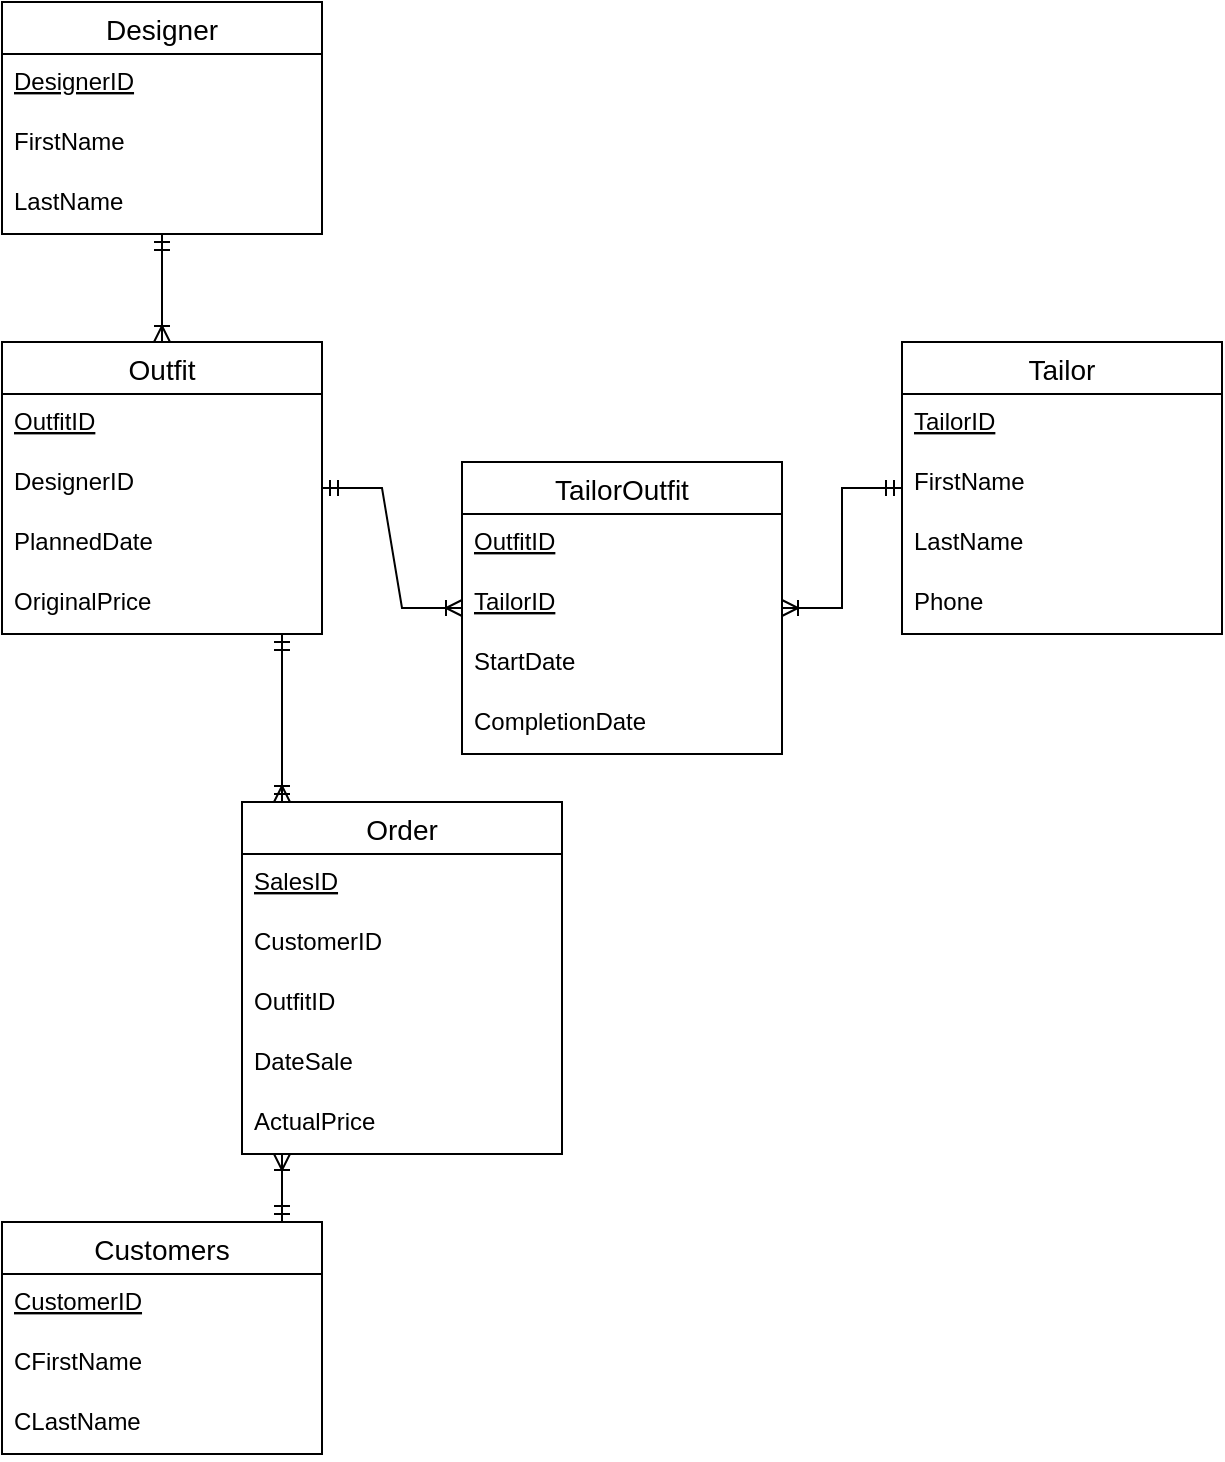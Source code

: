<mxfile version="20.8.11" type="github">
  <diagram name="Page-1" id="ZV8XfgXR985_2kBdeVNS">
    <mxGraphModel dx="691" dy="714" grid="1" gridSize="10" guides="1" tooltips="1" connect="1" arrows="1" fold="1" page="1" pageScale="1" pageWidth="850" pageHeight="1100" math="0" shadow="0">
      <root>
        <mxCell id="0" />
        <mxCell id="1" parent="0" />
        <mxCell id="mrTz1OXDsxjFaAsZ-sCj-1" value="Designer" style="swimlane;fontStyle=0;childLayout=stackLayout;horizontal=1;startSize=26;horizontalStack=0;resizeParent=1;resizeParentMax=0;resizeLast=0;collapsible=1;marginBottom=0;align=center;fontSize=14;" parent="1" vertex="1">
          <mxGeometry x="220" y="70" width="160" height="116" as="geometry" />
        </mxCell>
        <mxCell id="mrTz1OXDsxjFaAsZ-sCj-2" value="DesignerID" style="text;strokeColor=none;fillColor=none;spacingLeft=4;spacingRight=4;overflow=hidden;rotatable=0;points=[[0,0.5],[1,0.5]];portConstraint=eastwest;fontSize=12;fontStyle=4" parent="mrTz1OXDsxjFaAsZ-sCj-1" vertex="1">
          <mxGeometry y="26" width="160" height="30" as="geometry" />
        </mxCell>
        <mxCell id="mrTz1OXDsxjFaAsZ-sCj-3" value="FirstName" style="text;strokeColor=none;fillColor=none;spacingLeft=4;spacingRight=4;overflow=hidden;rotatable=0;points=[[0,0.5],[1,0.5]];portConstraint=eastwest;fontSize=12;" parent="mrTz1OXDsxjFaAsZ-sCj-1" vertex="1">
          <mxGeometry y="56" width="160" height="30" as="geometry" />
        </mxCell>
        <mxCell id="mrTz1OXDsxjFaAsZ-sCj-4" value="LastName" style="text;strokeColor=none;fillColor=none;spacingLeft=4;spacingRight=4;overflow=hidden;rotatable=0;points=[[0,0.5],[1,0.5]];portConstraint=eastwest;fontSize=12;" parent="mrTz1OXDsxjFaAsZ-sCj-1" vertex="1">
          <mxGeometry y="86" width="160" height="30" as="geometry" />
        </mxCell>
        <mxCell id="mrTz1OXDsxjFaAsZ-sCj-5" value="Outfit" style="swimlane;fontStyle=0;childLayout=stackLayout;horizontal=1;startSize=26;horizontalStack=0;resizeParent=1;resizeParentMax=0;resizeLast=0;collapsible=1;marginBottom=0;align=center;fontSize=14;" parent="1" vertex="1">
          <mxGeometry x="220" y="240" width="160" height="146" as="geometry" />
        </mxCell>
        <mxCell id="mrTz1OXDsxjFaAsZ-sCj-6" value="OutfitID" style="text;strokeColor=none;fillColor=none;spacingLeft=4;spacingRight=4;overflow=hidden;rotatable=0;points=[[0,0.5],[1,0.5]];portConstraint=eastwest;fontSize=12;fontStyle=4" parent="mrTz1OXDsxjFaAsZ-sCj-5" vertex="1">
          <mxGeometry y="26" width="160" height="30" as="geometry" />
        </mxCell>
        <mxCell id="ZOxl1xAAN-Gwa8qNeoGi-2" value="DesignerID" style="text;strokeColor=none;fillColor=none;spacingLeft=4;spacingRight=4;overflow=hidden;rotatable=0;points=[[0,0.5],[1,0.5]];portConstraint=eastwest;fontSize=12;fontStyle=0" vertex="1" parent="mrTz1OXDsxjFaAsZ-sCj-5">
          <mxGeometry y="56" width="160" height="30" as="geometry" />
        </mxCell>
        <mxCell id="mrTz1OXDsxjFaAsZ-sCj-7" value="PlannedDate" style="text;strokeColor=none;fillColor=none;spacingLeft=4;spacingRight=4;overflow=hidden;rotatable=0;points=[[0,0.5],[1,0.5]];portConstraint=eastwest;fontSize=12;" parent="mrTz1OXDsxjFaAsZ-sCj-5" vertex="1">
          <mxGeometry y="86" width="160" height="30" as="geometry" />
        </mxCell>
        <mxCell id="mrTz1OXDsxjFaAsZ-sCj-8" value="OriginalPrice" style="text;strokeColor=none;fillColor=none;spacingLeft=4;spacingRight=4;overflow=hidden;rotatable=0;points=[[0,0.5],[1,0.5]];portConstraint=eastwest;fontSize=12;" parent="mrTz1OXDsxjFaAsZ-sCj-5" vertex="1">
          <mxGeometry y="116" width="160" height="30" as="geometry" />
        </mxCell>
        <mxCell id="mrTz1OXDsxjFaAsZ-sCj-11" value="" style="edgeStyle=elbowEdgeStyle;fontSize=12;html=1;endArrow=ERoneToMany;startArrow=ERmandOne;rounded=0;" parent="1" source="mrTz1OXDsxjFaAsZ-sCj-1" target="mrTz1OXDsxjFaAsZ-sCj-5" edge="1">
          <mxGeometry width="100" height="100" relative="1" as="geometry">
            <mxPoint x="250" y="260" as="sourcePoint" />
            <mxPoint x="350" y="160" as="targetPoint" />
          </mxGeometry>
        </mxCell>
        <mxCell id="mrTz1OXDsxjFaAsZ-sCj-12" value="Customers" style="swimlane;fontStyle=0;childLayout=stackLayout;horizontal=1;startSize=26;horizontalStack=0;resizeParent=1;resizeParentMax=0;resizeLast=0;collapsible=1;marginBottom=0;align=center;fontSize=14;" parent="1" vertex="1">
          <mxGeometry x="220" y="680" width="160" height="116" as="geometry" />
        </mxCell>
        <mxCell id="mrTz1OXDsxjFaAsZ-sCj-13" value="CustomerID" style="text;strokeColor=none;fillColor=none;spacingLeft=4;spacingRight=4;overflow=hidden;rotatable=0;points=[[0,0.5],[1,0.5]];portConstraint=eastwest;fontSize=12;fontStyle=4" parent="mrTz1OXDsxjFaAsZ-sCj-12" vertex="1">
          <mxGeometry y="26" width="160" height="30" as="geometry" />
        </mxCell>
        <mxCell id="mrTz1OXDsxjFaAsZ-sCj-14" value="CFirstName" style="text;strokeColor=none;fillColor=none;spacingLeft=4;spacingRight=4;overflow=hidden;rotatable=0;points=[[0,0.5],[1,0.5]];portConstraint=eastwest;fontSize=12;" parent="mrTz1OXDsxjFaAsZ-sCj-12" vertex="1">
          <mxGeometry y="56" width="160" height="30" as="geometry" />
        </mxCell>
        <mxCell id="mrTz1OXDsxjFaAsZ-sCj-15" value="CLastName" style="text;strokeColor=none;fillColor=none;spacingLeft=4;spacingRight=4;overflow=hidden;rotatable=0;points=[[0,0.5],[1,0.5]];portConstraint=eastwest;fontSize=12;" parent="mrTz1OXDsxjFaAsZ-sCj-12" vertex="1">
          <mxGeometry y="86" width="160" height="30" as="geometry" />
        </mxCell>
        <mxCell id="mrTz1OXDsxjFaAsZ-sCj-16" value="Tailor" style="swimlane;fontStyle=0;childLayout=stackLayout;horizontal=1;startSize=26;horizontalStack=0;resizeParent=1;resizeParentMax=0;resizeLast=0;collapsible=1;marginBottom=0;align=center;fontSize=14;" parent="1" vertex="1">
          <mxGeometry x="670" y="240" width="160" height="146" as="geometry" />
        </mxCell>
        <mxCell id="mrTz1OXDsxjFaAsZ-sCj-17" value="TailorID" style="text;strokeColor=none;fillColor=none;spacingLeft=4;spacingRight=4;overflow=hidden;rotatable=0;points=[[0,0.5],[1,0.5]];portConstraint=eastwest;fontSize=12;fontStyle=4" parent="mrTz1OXDsxjFaAsZ-sCj-16" vertex="1">
          <mxGeometry y="26" width="160" height="30" as="geometry" />
        </mxCell>
        <mxCell id="mrTz1OXDsxjFaAsZ-sCj-18" value="FirstName" style="text;strokeColor=none;fillColor=none;spacingLeft=4;spacingRight=4;overflow=hidden;rotatable=0;points=[[0,0.5],[1,0.5]];portConstraint=eastwest;fontSize=12;" parent="mrTz1OXDsxjFaAsZ-sCj-16" vertex="1">
          <mxGeometry y="56" width="160" height="30" as="geometry" />
        </mxCell>
        <mxCell id="mrTz1OXDsxjFaAsZ-sCj-19" value="LastName" style="text;strokeColor=none;fillColor=none;spacingLeft=4;spacingRight=4;overflow=hidden;rotatable=0;points=[[0,0.5],[1,0.5]];portConstraint=eastwest;fontSize=12;" parent="mrTz1OXDsxjFaAsZ-sCj-16" vertex="1">
          <mxGeometry y="86" width="160" height="30" as="geometry" />
        </mxCell>
        <mxCell id="mrTz1OXDsxjFaAsZ-sCj-20" value="Phone" style="text;strokeColor=none;fillColor=none;spacingLeft=4;spacingRight=4;overflow=hidden;rotatable=0;points=[[0,0.5],[1,0.5]];portConstraint=eastwest;fontSize=12;" parent="mrTz1OXDsxjFaAsZ-sCj-16" vertex="1">
          <mxGeometry y="116" width="160" height="30" as="geometry" />
        </mxCell>
        <mxCell id="mrTz1OXDsxjFaAsZ-sCj-21" value="TailorOutfit" style="swimlane;fontStyle=0;childLayout=stackLayout;horizontal=1;startSize=26;horizontalStack=0;resizeParent=1;resizeParentMax=0;resizeLast=0;collapsible=1;marginBottom=0;align=center;fontSize=14;" parent="1" vertex="1">
          <mxGeometry x="450" y="300" width="160" height="146" as="geometry" />
        </mxCell>
        <mxCell id="mrTz1OXDsxjFaAsZ-sCj-22" value="OutfitID" style="text;strokeColor=none;fillColor=none;spacingLeft=4;spacingRight=4;overflow=hidden;rotatable=0;points=[[0,0.5],[1,0.5]];portConstraint=eastwest;fontSize=12;fontStyle=4" parent="mrTz1OXDsxjFaAsZ-sCj-21" vertex="1">
          <mxGeometry y="26" width="160" height="30" as="geometry" />
        </mxCell>
        <mxCell id="mrTz1OXDsxjFaAsZ-sCj-23" value="TailorID" style="text;strokeColor=none;fillColor=none;spacingLeft=4;spacingRight=4;overflow=hidden;rotatable=0;points=[[0,0.5],[1,0.5]];portConstraint=eastwest;fontSize=12;fontStyle=4" parent="mrTz1OXDsxjFaAsZ-sCj-21" vertex="1">
          <mxGeometry y="56" width="160" height="30" as="geometry" />
        </mxCell>
        <mxCell id="mrTz1OXDsxjFaAsZ-sCj-24" value="StartDate" style="text;strokeColor=none;fillColor=none;spacingLeft=4;spacingRight=4;overflow=hidden;rotatable=0;points=[[0,0.5],[1,0.5]];portConstraint=eastwest;fontSize=12;" parent="mrTz1OXDsxjFaAsZ-sCj-21" vertex="1">
          <mxGeometry y="86" width="160" height="30" as="geometry" />
        </mxCell>
        <mxCell id="mrTz1OXDsxjFaAsZ-sCj-27" value="CompletionDate" style="text;strokeColor=none;fillColor=none;spacingLeft=4;spacingRight=4;overflow=hidden;rotatable=0;points=[[0,0.5],[1,0.5]];portConstraint=eastwest;fontSize=12;" parent="mrTz1OXDsxjFaAsZ-sCj-21" vertex="1">
          <mxGeometry y="116" width="160" height="30" as="geometry" />
        </mxCell>
        <mxCell id="mrTz1OXDsxjFaAsZ-sCj-25" value="" style="edgeStyle=elbowEdgeStyle;fontSize=12;html=1;endArrow=ERoneToMany;startArrow=ERmandOne;rounded=0;" parent="1" source="mrTz1OXDsxjFaAsZ-sCj-16" target="mrTz1OXDsxjFaAsZ-sCj-21" edge="1">
          <mxGeometry width="100" height="100" relative="1" as="geometry">
            <mxPoint x="430" y="500" as="sourcePoint" />
            <mxPoint x="530" y="400" as="targetPoint" />
          </mxGeometry>
        </mxCell>
        <mxCell id="mrTz1OXDsxjFaAsZ-sCj-26" value="" style="edgeStyle=entityRelationEdgeStyle;fontSize=12;html=1;endArrow=ERoneToMany;startArrow=ERmandOne;rounded=0;" parent="1" source="mrTz1OXDsxjFaAsZ-sCj-5" target="mrTz1OXDsxjFaAsZ-sCj-21" edge="1">
          <mxGeometry width="100" height="100" relative="1" as="geometry">
            <mxPoint x="430" y="500" as="sourcePoint" />
            <mxPoint x="530" y="400" as="targetPoint" />
          </mxGeometry>
        </mxCell>
        <mxCell id="mrTz1OXDsxjFaAsZ-sCj-30" value="Order" style="swimlane;fontStyle=0;childLayout=stackLayout;horizontal=1;startSize=26;horizontalStack=0;resizeParent=1;resizeParentMax=0;resizeLast=0;collapsible=1;marginBottom=0;align=center;fontSize=14;" parent="1" vertex="1">
          <mxGeometry x="340" y="470" width="160" height="176" as="geometry" />
        </mxCell>
        <mxCell id="mrTz1OXDsxjFaAsZ-sCj-31" value="SalesID" style="text;strokeColor=none;fillColor=none;spacingLeft=4;spacingRight=4;overflow=hidden;rotatable=0;points=[[0,0.5],[1,0.5]];portConstraint=eastwest;fontSize=12;fontStyle=4" parent="mrTz1OXDsxjFaAsZ-sCj-30" vertex="1">
          <mxGeometry y="26" width="160" height="30" as="geometry" />
        </mxCell>
        <mxCell id="mrTz1OXDsxjFaAsZ-sCj-34" value="CustomerID" style="text;strokeColor=none;fillColor=none;spacingLeft=4;spacingRight=4;overflow=hidden;rotatable=0;points=[[0,0.5],[1,0.5]];portConstraint=eastwest;fontSize=12;fontStyle=0" parent="mrTz1OXDsxjFaAsZ-sCj-30" vertex="1">
          <mxGeometry y="56" width="160" height="30" as="geometry" />
        </mxCell>
        <mxCell id="mrTz1OXDsxjFaAsZ-sCj-36" value="OutfitID" style="text;strokeColor=none;fillColor=none;spacingLeft=4;spacingRight=4;overflow=hidden;rotatable=0;points=[[0,0.5],[1,0.5]];portConstraint=eastwest;fontSize=12;fontStyle=0" parent="mrTz1OXDsxjFaAsZ-sCj-30" vertex="1">
          <mxGeometry y="86" width="160" height="30" as="geometry" />
        </mxCell>
        <mxCell id="mrTz1OXDsxjFaAsZ-sCj-32" value="DateSale" style="text;strokeColor=none;fillColor=none;spacingLeft=4;spacingRight=4;overflow=hidden;rotatable=0;points=[[0,0.5],[1,0.5]];portConstraint=eastwest;fontSize=12;" parent="mrTz1OXDsxjFaAsZ-sCj-30" vertex="1">
          <mxGeometry y="116" width="160" height="30" as="geometry" />
        </mxCell>
        <mxCell id="mrTz1OXDsxjFaAsZ-sCj-33" value="ActualPrice" style="text;strokeColor=none;fillColor=none;spacingLeft=4;spacingRight=4;overflow=hidden;rotatable=0;points=[[0,0.5],[1,0.5]];portConstraint=eastwest;fontSize=12;" parent="mrTz1OXDsxjFaAsZ-sCj-30" vertex="1">
          <mxGeometry y="146" width="160" height="30" as="geometry" />
        </mxCell>
        <mxCell id="mrTz1OXDsxjFaAsZ-sCj-35" value="" style="edgeStyle=elbowEdgeStyle;fontSize=12;html=1;endArrow=ERoneToMany;startArrow=ERmandOne;rounded=0;" parent="1" source="mrTz1OXDsxjFaAsZ-sCj-12" target="mrTz1OXDsxjFaAsZ-sCj-30" edge="1">
          <mxGeometry width="100" height="100" relative="1" as="geometry">
            <mxPoint x="430" y="500" as="sourcePoint" />
            <mxPoint x="530" y="400" as="targetPoint" />
          </mxGeometry>
        </mxCell>
        <mxCell id="mrTz1OXDsxjFaAsZ-sCj-37" value="" style="edgeStyle=elbowEdgeStyle;fontSize=12;html=1;endArrow=ERmandOne;startArrow=ERmandOne;rounded=0;" parent="1" source="mrTz1OXDsxjFaAsZ-sCj-30" target="mrTz1OXDsxjFaAsZ-sCj-5" edge="1">
          <mxGeometry width="100" height="100" relative="1" as="geometry">
            <mxPoint x="430" y="500" as="sourcePoint" />
            <mxPoint x="530" y="400" as="targetPoint" />
          </mxGeometry>
        </mxCell>
        <mxCell id="mrTz1OXDsxjFaAsZ-sCj-38" value="" style="edgeStyle=elbowEdgeStyle;fontSize=12;html=1;endArrow=ERoneToMany;startArrow=ERmandOne;rounded=0;" parent="1" source="mrTz1OXDsxjFaAsZ-sCj-5" target="mrTz1OXDsxjFaAsZ-sCj-30" edge="1">
          <mxGeometry width="100" height="100" relative="1" as="geometry">
            <mxPoint x="430" y="500" as="sourcePoint" />
            <mxPoint x="530" y="400" as="targetPoint" />
          </mxGeometry>
        </mxCell>
      </root>
    </mxGraphModel>
  </diagram>
</mxfile>
